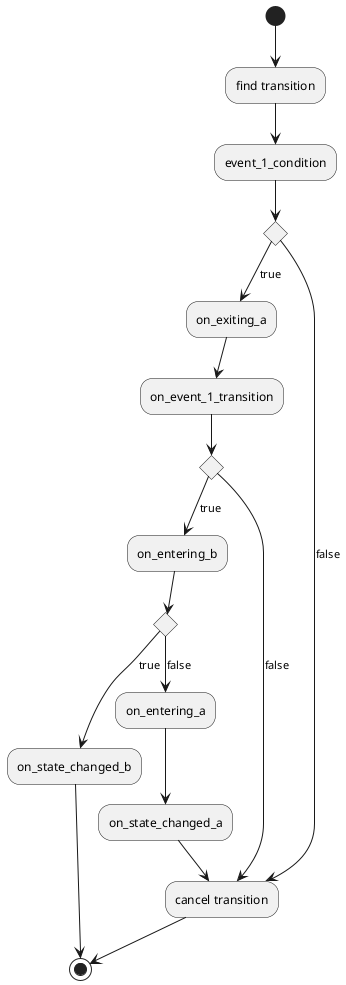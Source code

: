 @startuml

(*) --> "find transition"
--> "event_1_condition"
if "" then
  --> [true] "on_exiting_a"
  --> "on_event_1_transition"
  if "" then
    --> [true] "on_entering_b"
    if "" then
      --> [true] "on_state_changed_b"
      --> (*)
    else
      --> [false] "on_entering_a"
      --> "on_state_changed_a"
      --> "cancel transition"
      --> (*)
    endif
  else
    --> [false] "cancel transition"
  endif
else
  --> [false] "cancel transition"
endif

@enduml